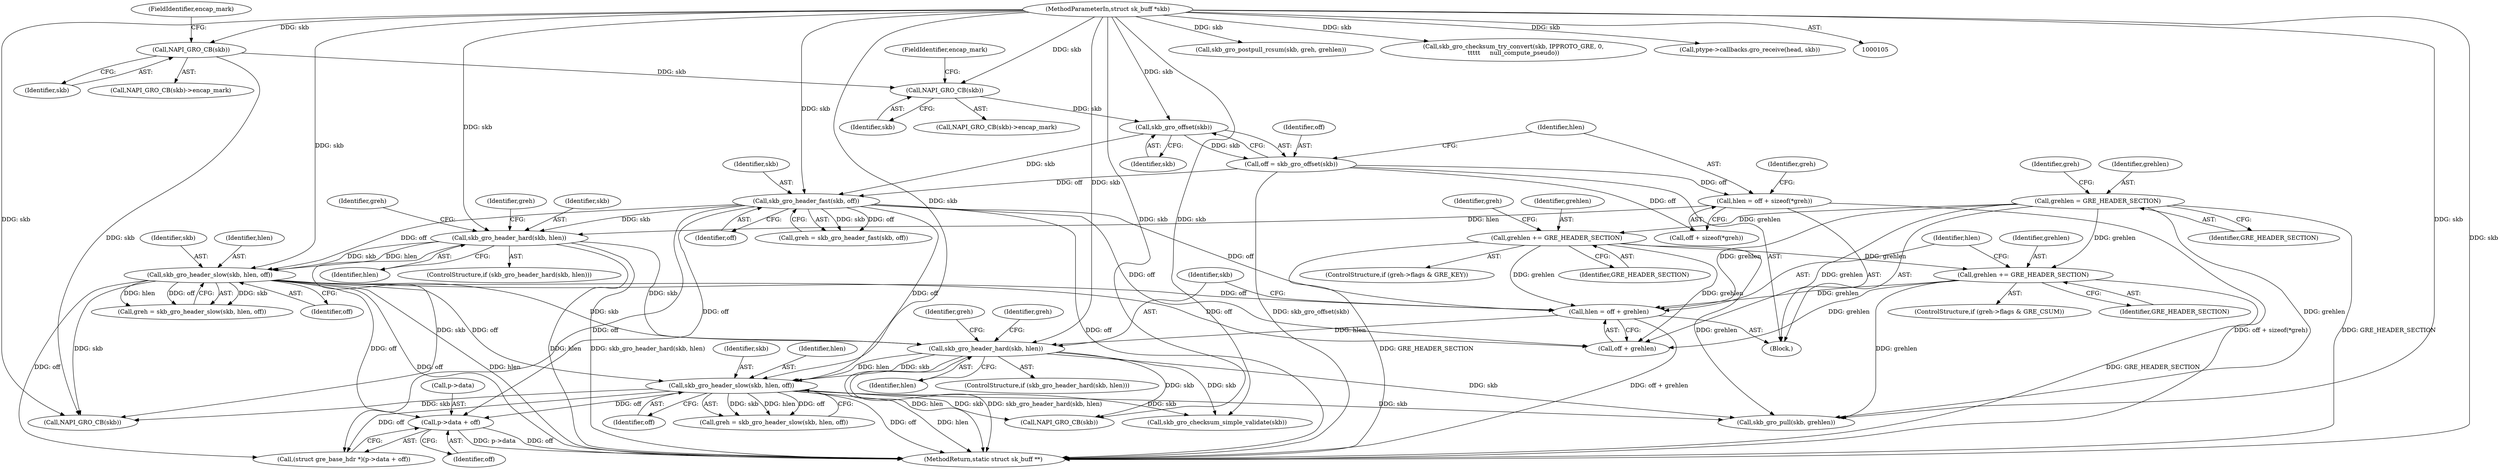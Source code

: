 digraph "0_linux_fac8e0f579695a3ecbc4d3cac369139d7f819971_0@pointer" {
"1000282" [label="(Call,p->data + off)"];
"1000227" [label="(Call,skb_gro_header_slow(skb, hlen, off))"];
"1000221" [label="(Call,skb_gro_header_hard(skb, hlen))"];
"1000159" [label="(Call,skb_gro_header_slow(skb, hlen, off))"];
"1000153" [label="(Call,skb_gro_header_hard(skb, hlen))"];
"1000149" [label="(Call,skb_gro_header_fast(skb, off))"];
"1000138" [label="(Call,skb_gro_offset(skb))"];
"1000132" [label="(Call,NAPI_GRO_CB(skb))"];
"1000126" [label="(Call,NAPI_GRO_CB(skb))"];
"1000107" [label="(MethodParameterIn,struct sk_buff *skb)"];
"1000136" [label="(Call,off = skb_gro_offset(skb))"];
"1000140" [label="(Call,hlen = off + sizeof(*greh))"];
"1000215" [label="(Call,hlen = off + grehlen)"];
"1000194" [label="(Call,grehlen = GRE_HEADER_SECTION)"];
"1000212" [label="(Call,grehlen += GRE_HEADER_SECTION)"];
"1000203" [label="(Call,grehlen += GRE_HEADER_SECTION)"];
"1000204" [label="(Identifier,grehlen)"];
"1000227" [label="(Call,skb_gro_header_slow(skb, hlen, off))"];
"1000225" [label="(Call,greh = skb_gro_header_slow(skb, hlen, off))"];
"1000161" [label="(Identifier,hlen)"];
"1000125" [label="(Call,NAPI_GRO_CB(skb)->encap_mark)"];
"1000197" [label="(ControlStructure,if (greh->flags & GRE_KEY))"];
"1000138" [label="(Call,skb_gro_offset(skb))"];
"1000159" [label="(Call,skb_gro_header_slow(skb, hlen, off))"];
"1000160" [label="(Identifier,skb)"];
"1000149" [label="(Call,skb_gro_header_fast(skb, off))"];
"1000217" [label="(Call,off + grehlen)"];
"1000229" [label="(Identifier,hlen)"];
"1000155" [label="(Identifier,hlen)"];
"1000153" [label="(Call,skb_gro_header_hard(skb, hlen))"];
"1000343" [label="(Call,skb_gro_postpull_rcsum(skb, greh, grehlen))"];
"1000286" [label="(Identifier,off)"];
"1000366" [label="(MethodReturn,static struct sk_buff **)"];
"1000253" [label="(Call,skb_gro_checksum_try_convert(skb, IPPROTO_GRE, 0,\n\t\t\t\t\t     null_compute_pseudo))"];
"1000137" [label="(Identifier,off)"];
"1000141" [label="(Identifier,hlen)"];
"1000203" [label="(Call,grehlen += GRE_HEADER_SECTION)"];
"1000195" [label="(Identifier,grehlen)"];
"1000216" [label="(Identifier,hlen)"];
"1000194" [label="(Call,grehlen = GRE_HEADER_SECTION)"];
"1000223" [label="(Identifier,hlen)"];
"1000245" [label="(Call,NAPI_GRO_CB(skb))"];
"1000157" [label="(Call,greh = skb_gro_header_slow(skb, hlen, off))"];
"1000127" [label="(Identifier,skb)"];
"1000150" [label="(Identifier,skb)"];
"1000136" [label="(Call,off = skb_gro_offset(skb))"];
"1000228" [label="(Identifier,skb)"];
"1000220" [label="(ControlStructure,if (skb_gro_header_hard(skb, hlen)))"];
"1000250" [label="(Call,skb_gro_checksum_simple_validate(skb))"];
"1000158" [label="(Identifier,greh)"];
"1000200" [label="(Identifier,greh)"];
"1000152" [label="(ControlStructure,if (skb_gro_header_hard(skb, hlen)))"];
"1000214" [label="(Identifier,GRE_HEADER_SECTION)"];
"1000280" [label="(Call,(struct gre_base_hdr *)(p->data + off))"];
"1000154" [label="(Identifier,skb)"];
"1000209" [label="(Identifier,greh)"];
"1000205" [label="(Identifier,GRE_HEADER_SECTION)"];
"1000221" [label="(Call,skb_gro_header_hard(skb, hlen))"];
"1000240" [label="(Identifier,greh)"];
"1000151" [label="(Identifier,off)"];
"1000126" [label="(Call,NAPI_GRO_CB(skb))"];
"1000340" [label="(Call,skb_gro_pull(skb, grehlen))"];
"1000162" [label="(Identifier,off)"];
"1000148" [label="(Identifier,greh)"];
"1000226" [label="(Identifier,greh)"];
"1000147" [label="(Call,greh = skb_gro_header_fast(skb, off))"];
"1000142" [label="(Call,off + sizeof(*greh))"];
"1000107" [label="(MethodParameterIn,struct sk_buff *skb)"];
"1000108" [label="(Block,)"];
"1000140" [label="(Call,hlen = off + sizeof(*greh))"];
"1000134" [label="(FieldIdentifier,encap_mark)"];
"1000206" [label="(ControlStructure,if (greh->flags & GRE_CSUM))"];
"1000283" [label="(Call,p->data)"];
"1000132" [label="(Call,NAPI_GRO_CB(skb))"];
"1000360" [label="(Call,NAPI_GRO_CB(skb))"];
"1000282" [label="(Call,p->data + off)"];
"1000349" [label="(Call,ptype->callbacks.gro_receive(head, skb))"];
"1000139" [label="(Identifier,skb)"];
"1000230" [label="(Identifier,off)"];
"1000215" [label="(Call,hlen = off + grehlen)"];
"1000133" [label="(Identifier,skb)"];
"1000128" [label="(FieldIdentifier,encap_mark)"];
"1000213" [label="(Identifier,grehlen)"];
"1000172" [label="(Identifier,greh)"];
"1000222" [label="(Identifier,skb)"];
"1000131" [label="(Call,NAPI_GRO_CB(skb)->encap_mark)"];
"1000212" [label="(Call,grehlen += GRE_HEADER_SECTION)"];
"1000196" [label="(Identifier,GRE_HEADER_SECTION)"];
"1000282" -> "1000280"  [label="AST: "];
"1000282" -> "1000286"  [label="CFG: "];
"1000283" -> "1000282"  [label="AST: "];
"1000286" -> "1000282"  [label="AST: "];
"1000280" -> "1000282"  [label="CFG: "];
"1000282" -> "1000366"  [label="DDG: off"];
"1000282" -> "1000366"  [label="DDG: p->data"];
"1000227" -> "1000282"  [label="DDG: off"];
"1000149" -> "1000282"  [label="DDG: off"];
"1000159" -> "1000282"  [label="DDG: off"];
"1000227" -> "1000225"  [label="AST: "];
"1000227" -> "1000230"  [label="CFG: "];
"1000228" -> "1000227"  [label="AST: "];
"1000229" -> "1000227"  [label="AST: "];
"1000230" -> "1000227"  [label="AST: "];
"1000225" -> "1000227"  [label="CFG: "];
"1000227" -> "1000366"  [label="DDG: hlen"];
"1000227" -> "1000366"  [label="DDG: off"];
"1000227" -> "1000225"  [label="DDG: skb"];
"1000227" -> "1000225"  [label="DDG: hlen"];
"1000227" -> "1000225"  [label="DDG: off"];
"1000221" -> "1000227"  [label="DDG: skb"];
"1000221" -> "1000227"  [label="DDG: hlen"];
"1000107" -> "1000227"  [label="DDG: skb"];
"1000149" -> "1000227"  [label="DDG: off"];
"1000159" -> "1000227"  [label="DDG: off"];
"1000227" -> "1000245"  [label="DDG: skb"];
"1000227" -> "1000250"  [label="DDG: skb"];
"1000227" -> "1000280"  [label="DDG: off"];
"1000227" -> "1000340"  [label="DDG: skb"];
"1000227" -> "1000360"  [label="DDG: skb"];
"1000221" -> "1000220"  [label="AST: "];
"1000221" -> "1000223"  [label="CFG: "];
"1000222" -> "1000221"  [label="AST: "];
"1000223" -> "1000221"  [label="AST: "];
"1000226" -> "1000221"  [label="CFG: "];
"1000240" -> "1000221"  [label="CFG: "];
"1000221" -> "1000366"  [label="DDG: skb_gro_header_hard(skb, hlen)"];
"1000221" -> "1000366"  [label="DDG: hlen"];
"1000159" -> "1000221"  [label="DDG: skb"];
"1000153" -> "1000221"  [label="DDG: skb"];
"1000107" -> "1000221"  [label="DDG: skb"];
"1000215" -> "1000221"  [label="DDG: hlen"];
"1000221" -> "1000245"  [label="DDG: skb"];
"1000221" -> "1000250"  [label="DDG: skb"];
"1000221" -> "1000340"  [label="DDG: skb"];
"1000159" -> "1000157"  [label="AST: "];
"1000159" -> "1000162"  [label="CFG: "];
"1000160" -> "1000159"  [label="AST: "];
"1000161" -> "1000159"  [label="AST: "];
"1000162" -> "1000159"  [label="AST: "];
"1000157" -> "1000159"  [label="CFG: "];
"1000159" -> "1000366"  [label="DDG: off"];
"1000159" -> "1000366"  [label="DDG: hlen"];
"1000159" -> "1000157"  [label="DDG: skb"];
"1000159" -> "1000157"  [label="DDG: hlen"];
"1000159" -> "1000157"  [label="DDG: off"];
"1000153" -> "1000159"  [label="DDG: skb"];
"1000153" -> "1000159"  [label="DDG: hlen"];
"1000107" -> "1000159"  [label="DDG: skb"];
"1000149" -> "1000159"  [label="DDG: off"];
"1000159" -> "1000215"  [label="DDG: off"];
"1000159" -> "1000217"  [label="DDG: off"];
"1000159" -> "1000280"  [label="DDG: off"];
"1000159" -> "1000360"  [label="DDG: skb"];
"1000153" -> "1000152"  [label="AST: "];
"1000153" -> "1000155"  [label="CFG: "];
"1000154" -> "1000153"  [label="AST: "];
"1000155" -> "1000153"  [label="AST: "];
"1000158" -> "1000153"  [label="CFG: "];
"1000172" -> "1000153"  [label="CFG: "];
"1000153" -> "1000366"  [label="DDG: hlen"];
"1000153" -> "1000366"  [label="DDG: skb_gro_header_hard(skb, hlen)"];
"1000149" -> "1000153"  [label="DDG: skb"];
"1000107" -> "1000153"  [label="DDG: skb"];
"1000140" -> "1000153"  [label="DDG: hlen"];
"1000153" -> "1000360"  [label="DDG: skb"];
"1000149" -> "1000147"  [label="AST: "];
"1000149" -> "1000151"  [label="CFG: "];
"1000150" -> "1000149"  [label="AST: "];
"1000151" -> "1000149"  [label="AST: "];
"1000147" -> "1000149"  [label="CFG: "];
"1000149" -> "1000366"  [label="DDG: off"];
"1000149" -> "1000147"  [label="DDG: skb"];
"1000149" -> "1000147"  [label="DDG: off"];
"1000138" -> "1000149"  [label="DDG: skb"];
"1000107" -> "1000149"  [label="DDG: skb"];
"1000136" -> "1000149"  [label="DDG: off"];
"1000149" -> "1000215"  [label="DDG: off"];
"1000149" -> "1000217"  [label="DDG: off"];
"1000149" -> "1000280"  [label="DDG: off"];
"1000138" -> "1000136"  [label="AST: "];
"1000138" -> "1000139"  [label="CFG: "];
"1000139" -> "1000138"  [label="AST: "];
"1000136" -> "1000138"  [label="CFG: "];
"1000138" -> "1000136"  [label="DDG: skb"];
"1000132" -> "1000138"  [label="DDG: skb"];
"1000107" -> "1000138"  [label="DDG: skb"];
"1000132" -> "1000131"  [label="AST: "];
"1000132" -> "1000133"  [label="CFG: "];
"1000133" -> "1000132"  [label="AST: "];
"1000134" -> "1000132"  [label="CFG: "];
"1000126" -> "1000132"  [label="DDG: skb"];
"1000107" -> "1000132"  [label="DDG: skb"];
"1000126" -> "1000125"  [label="AST: "];
"1000126" -> "1000127"  [label="CFG: "];
"1000127" -> "1000126"  [label="AST: "];
"1000128" -> "1000126"  [label="CFG: "];
"1000107" -> "1000126"  [label="DDG: skb"];
"1000126" -> "1000360"  [label="DDG: skb"];
"1000107" -> "1000105"  [label="AST: "];
"1000107" -> "1000366"  [label="DDG: skb"];
"1000107" -> "1000245"  [label="DDG: skb"];
"1000107" -> "1000250"  [label="DDG: skb"];
"1000107" -> "1000253"  [label="DDG: skb"];
"1000107" -> "1000340"  [label="DDG: skb"];
"1000107" -> "1000343"  [label="DDG: skb"];
"1000107" -> "1000349"  [label="DDG: skb"];
"1000107" -> "1000360"  [label="DDG: skb"];
"1000136" -> "1000108"  [label="AST: "];
"1000137" -> "1000136"  [label="AST: "];
"1000141" -> "1000136"  [label="CFG: "];
"1000136" -> "1000366"  [label="DDG: skb_gro_offset(skb)"];
"1000136" -> "1000140"  [label="DDG: off"];
"1000136" -> "1000142"  [label="DDG: off"];
"1000140" -> "1000108"  [label="AST: "];
"1000140" -> "1000142"  [label="CFG: "];
"1000141" -> "1000140"  [label="AST: "];
"1000142" -> "1000140"  [label="AST: "];
"1000148" -> "1000140"  [label="CFG: "];
"1000140" -> "1000366"  [label="DDG: off + sizeof(*greh)"];
"1000215" -> "1000108"  [label="AST: "];
"1000215" -> "1000217"  [label="CFG: "];
"1000216" -> "1000215"  [label="AST: "];
"1000217" -> "1000215"  [label="AST: "];
"1000222" -> "1000215"  [label="CFG: "];
"1000215" -> "1000366"  [label="DDG: off + grehlen"];
"1000194" -> "1000215"  [label="DDG: grehlen"];
"1000212" -> "1000215"  [label="DDG: grehlen"];
"1000203" -> "1000215"  [label="DDG: grehlen"];
"1000194" -> "1000108"  [label="AST: "];
"1000194" -> "1000196"  [label="CFG: "];
"1000195" -> "1000194"  [label="AST: "];
"1000196" -> "1000194"  [label="AST: "];
"1000200" -> "1000194"  [label="CFG: "];
"1000194" -> "1000366"  [label="DDG: GRE_HEADER_SECTION"];
"1000194" -> "1000203"  [label="DDG: grehlen"];
"1000194" -> "1000212"  [label="DDG: grehlen"];
"1000194" -> "1000217"  [label="DDG: grehlen"];
"1000194" -> "1000340"  [label="DDG: grehlen"];
"1000212" -> "1000206"  [label="AST: "];
"1000212" -> "1000214"  [label="CFG: "];
"1000213" -> "1000212"  [label="AST: "];
"1000214" -> "1000212"  [label="AST: "];
"1000216" -> "1000212"  [label="CFG: "];
"1000212" -> "1000366"  [label="DDG: GRE_HEADER_SECTION"];
"1000203" -> "1000212"  [label="DDG: grehlen"];
"1000212" -> "1000217"  [label="DDG: grehlen"];
"1000212" -> "1000340"  [label="DDG: grehlen"];
"1000203" -> "1000197"  [label="AST: "];
"1000203" -> "1000205"  [label="CFG: "];
"1000204" -> "1000203"  [label="AST: "];
"1000205" -> "1000203"  [label="AST: "];
"1000209" -> "1000203"  [label="CFG: "];
"1000203" -> "1000366"  [label="DDG: GRE_HEADER_SECTION"];
"1000203" -> "1000217"  [label="DDG: grehlen"];
"1000203" -> "1000340"  [label="DDG: grehlen"];
}
